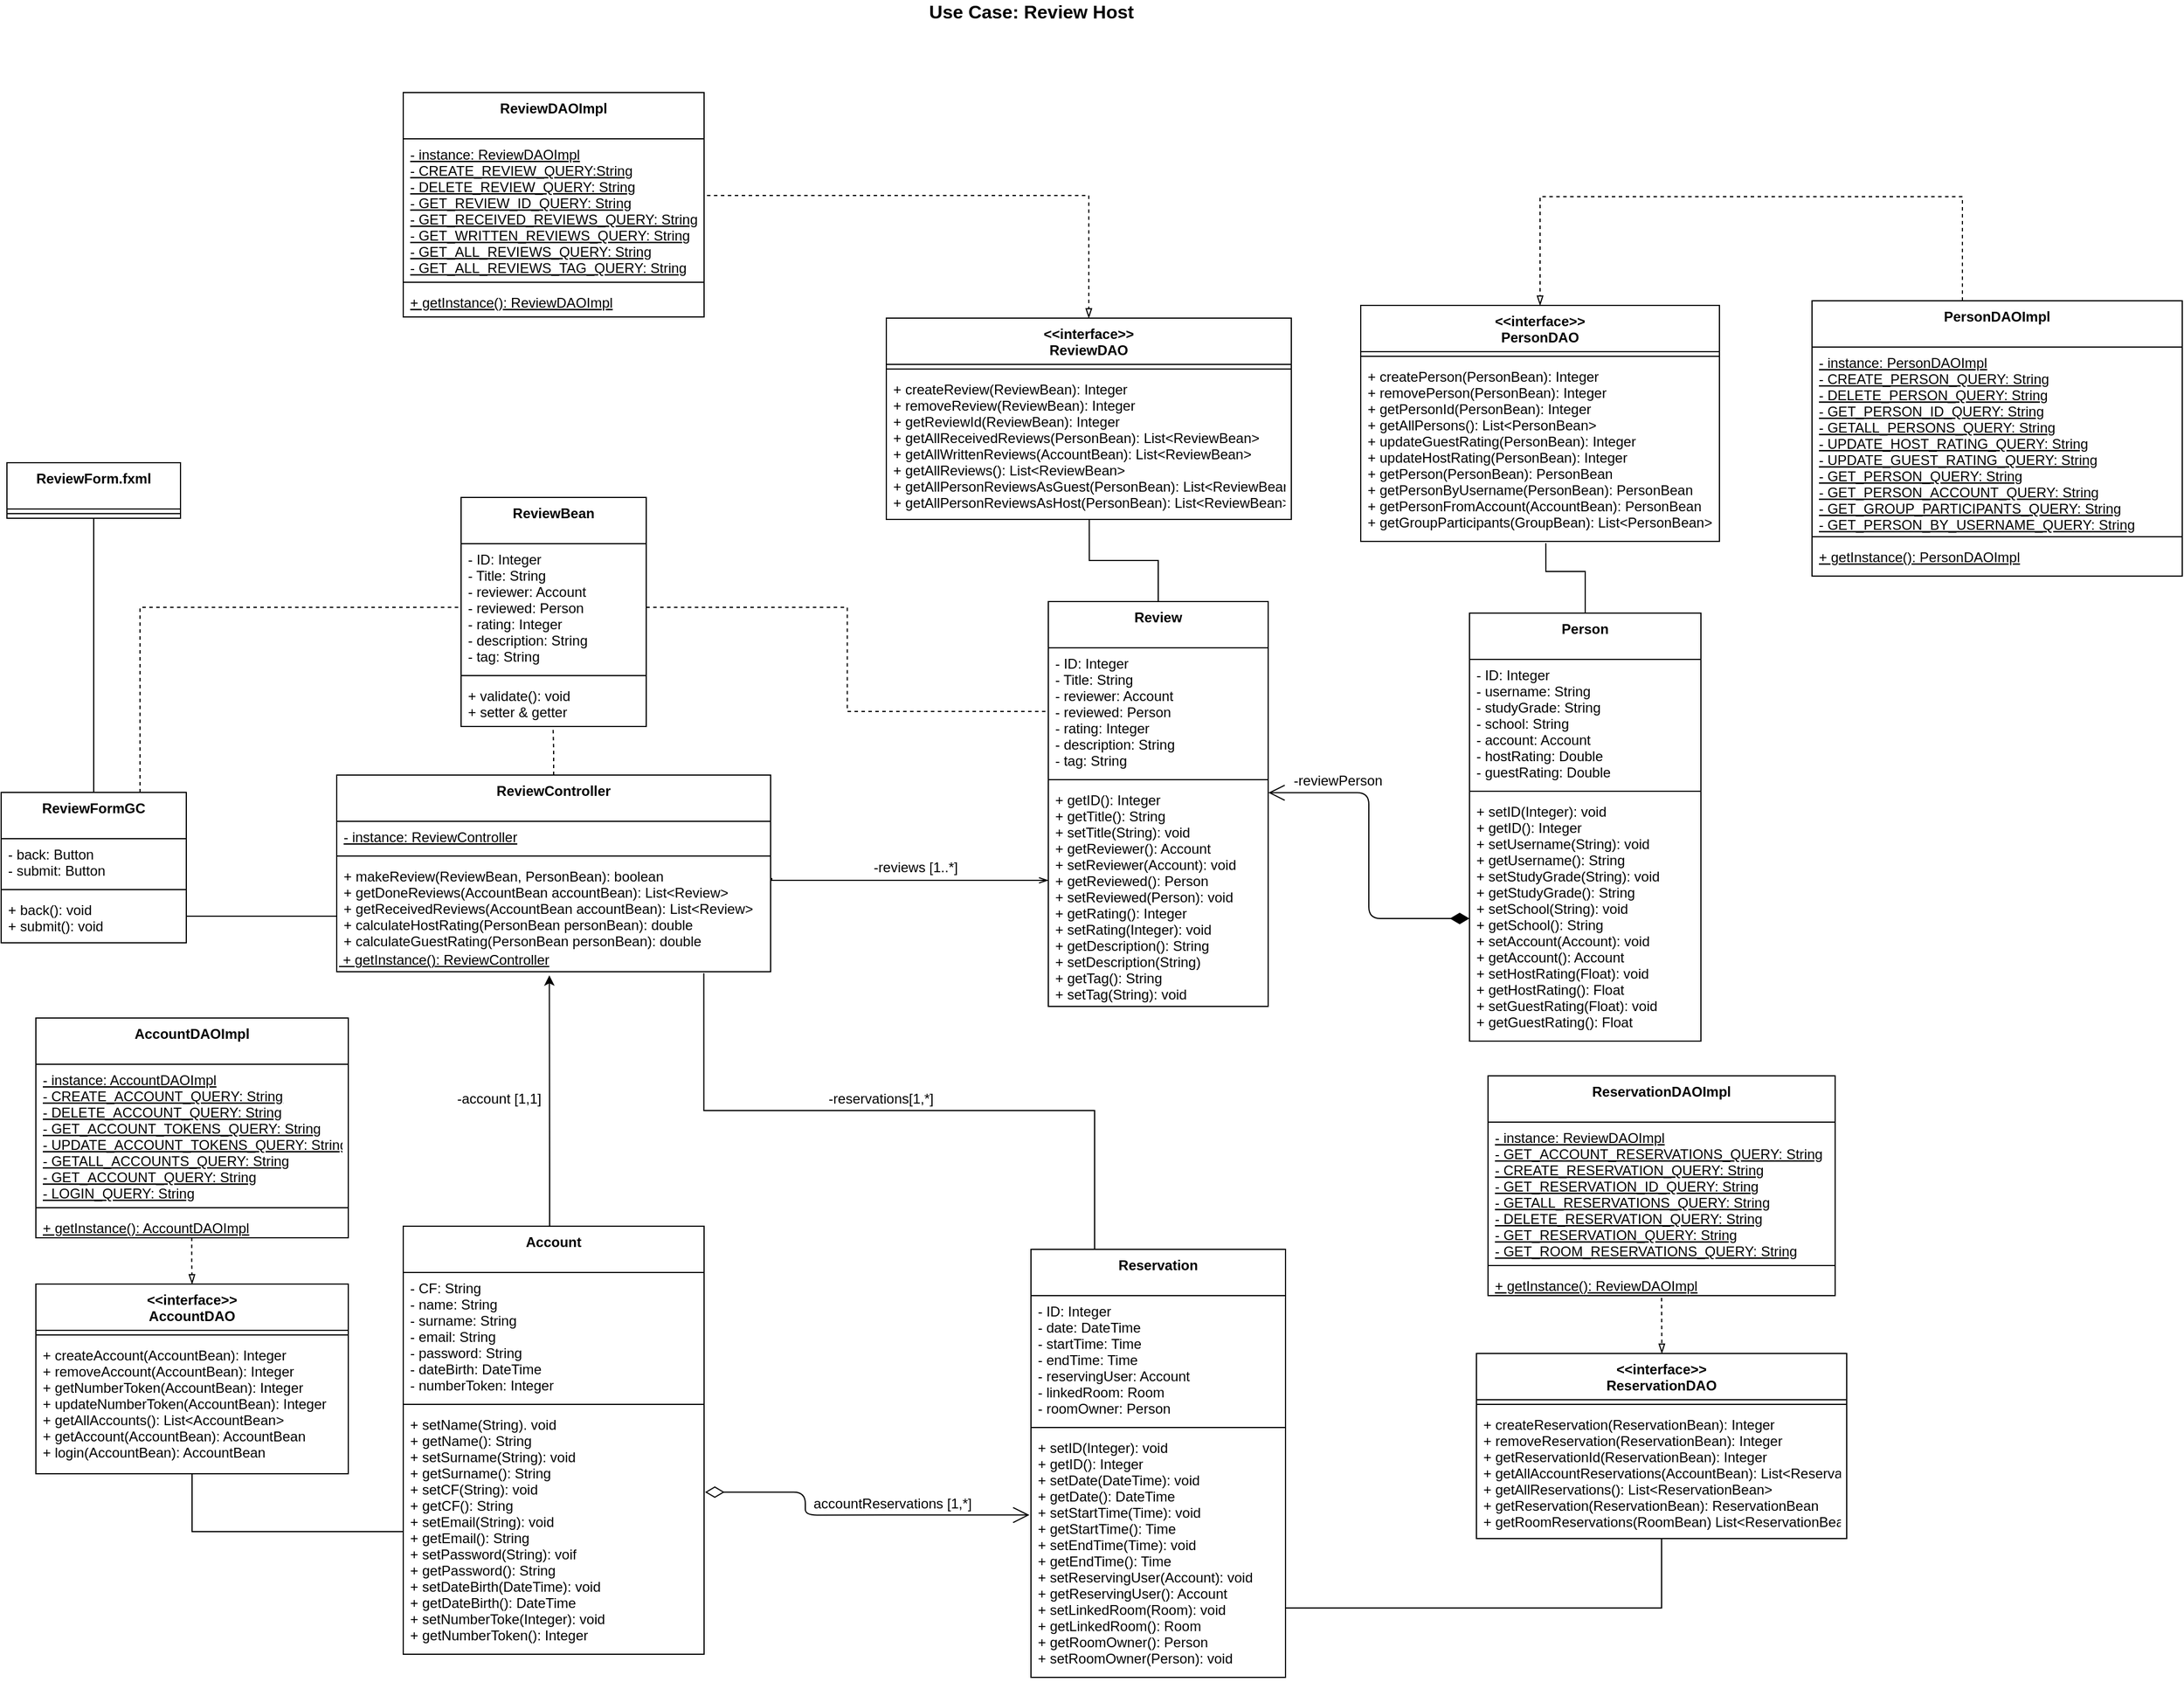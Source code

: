 <mxfile version="14.3.1" type="github">
  <diagram id="w0jWqpOduRP_DTYvotxJ" name="Page-1">
    <mxGraphModel dx="3454" dy="2467" grid="1" gridSize="10" guides="1" tooltips="1" connect="1" arrows="1" fold="1" page="1" pageScale="1" pageWidth="1169" pageHeight="827" math="0" shadow="0">
      <root>
        <mxCell id="0" />
        <mxCell id="1" parent="0" />
        <mxCell id="_ANVthijb6fyCb5TBOQM-40" style="edgeStyle=orthogonalEdgeStyle;rounded=0;orthogonalLoop=1;jettySize=auto;html=1;endArrow=openThin;endFill=0;" parent="1" edge="1">
          <mxGeometry relative="1" as="geometry">
            <mxPoint x="951" y="-21" as="sourcePoint" />
            <mxPoint x="1190" y="-19" as="targetPoint" />
            <Array as="points">
              <mxPoint x="951" y="-19" />
            </Array>
          </mxGeometry>
        </mxCell>
        <mxCell id="dxEzHhdWZuz_zoX4kHLf-12" style="edgeStyle=orthogonalEdgeStyle;rounded=0;orthogonalLoop=1;jettySize=auto;html=1;entryX=0.497;entryY=1.024;entryDx=0;entryDy=0;entryPerimeter=0;dashed=1;endArrow=none;endFill=0;" parent="1" source="_ANVthijb6fyCb5TBOQM-1" target="dxEzHhdWZuz_zoX4kHLf-11" edge="1">
          <mxGeometry relative="1" as="geometry" />
        </mxCell>
        <mxCell id="_ANVthijb6fyCb5TBOQM-1" value="ReviewController" style="swimlane;fontStyle=1;align=center;verticalAlign=top;childLayout=stackLayout;horizontal=1;startSize=40;horizontalStack=0;resizeParent=1;resizeParentMax=0;resizeLast=0;collapsible=1;marginBottom=0;" parent="1" vertex="1">
          <mxGeometry x="575" y="-110" width="375" height="170" as="geometry">
            <mxRectangle x="490" y="250" width="160" height="40" as="alternateBounds" />
          </mxGeometry>
        </mxCell>
        <mxCell id="_ANVthijb6fyCb5TBOQM-2" value="- instance: ReviewController" style="text;strokeColor=none;fillColor=none;align=left;verticalAlign=top;spacingLeft=4;spacingRight=4;overflow=hidden;rotatable=0;points=[[0,0.5],[1,0.5]];portConstraint=eastwest;fontStyle=4" parent="_ANVthijb6fyCb5TBOQM-1" vertex="1">
          <mxGeometry y="40" width="375" height="26" as="geometry" />
        </mxCell>
        <mxCell id="_ANVthijb6fyCb5TBOQM-3" value="" style="line;strokeWidth=1;fillColor=none;align=left;verticalAlign=middle;spacingTop=-1;spacingLeft=3;spacingRight=3;rotatable=0;labelPosition=right;points=[];portConstraint=eastwest;" parent="_ANVthijb6fyCb5TBOQM-1" vertex="1">
          <mxGeometry y="66" width="375" height="8" as="geometry" />
        </mxCell>
        <mxCell id="_ANVthijb6fyCb5TBOQM-4" value="+ makeReview(ReviewBean, PersonBean): boolean&#xa;+ getDoneReviews(AccountBean accountBean): List&lt;Review&gt;&#xa;+ getReceivedReviews(AccountBean accountBean): List&lt;Review&gt;&#xa;+ calculateHostRating(PersonBean personBean): double&#xa;+ calculateGuestRating(PersonBean personBean): double" style="text;strokeColor=none;fillColor=none;align=left;verticalAlign=top;spacingLeft=4;spacingRight=4;overflow=hidden;rotatable=0;points=[[0,0.5],[1,0.5]];portConstraint=eastwest;" parent="_ANVthijb6fyCb5TBOQM-1" vertex="1">
          <mxGeometry y="74" width="375" height="76" as="geometry" />
        </mxCell>
        <mxCell id="IiJ8VIiwuCerBX01FRI8-1" value="&lt;span&gt;&lt;u&gt;&amp;nbsp;+ getInstance(): ReviewController&lt;/u&gt;&lt;/span&gt;" style="text;html=1;align=left;verticalAlign=middle;resizable=0;points=[];autosize=1;" parent="_ANVthijb6fyCb5TBOQM-1" vertex="1">
          <mxGeometry y="150" width="375" height="20" as="geometry" />
        </mxCell>
        <mxCell id="DedbrwgwWlvZ-MwKUDXY-1" style="edgeStyle=orthogonalEdgeStyle;rounded=0;orthogonalLoop=1;jettySize=auto;html=1;entryX=0.49;entryY=1.154;entryDx=0;entryDy=0;entryPerimeter=0;" parent="1" source="_ANVthijb6fyCb5TBOQM-13" target="IiJ8VIiwuCerBX01FRI8-1" edge="1">
          <mxGeometry relative="1" as="geometry">
            <mxPoint x="760" y="100" as="targetPoint" />
            <Array as="points">
              <mxPoint x="759" y="230" />
              <mxPoint x="759" y="230" />
            </Array>
          </mxGeometry>
        </mxCell>
        <mxCell id="_ANVthijb6fyCb5TBOQM-13" value="Account" style="swimlane;fontStyle=1;align=center;verticalAlign=top;childLayout=stackLayout;horizontal=1;startSize=40;horizontalStack=0;resizeParent=1;resizeParentMax=0;resizeLast=0;collapsible=1;marginBottom=0;" parent="1" vertex="1">
          <mxGeometry x="632.5" y="280" width="260" height="370" as="geometry" />
        </mxCell>
        <mxCell id="_ANVthijb6fyCb5TBOQM-14" value="- CF: String&#xa;- name: String&#xa;- surname: String&#xa;- email: String&#xa;- password: String&#xa;- dateBirth: DateTime&#xa;- numberToken: Integer&#xa;" style="text;strokeColor=none;fillColor=none;align=left;verticalAlign=top;spacingLeft=4;spacingRight=4;overflow=hidden;rotatable=0;points=[[0,0.5],[1,0.5]];portConstraint=eastwest;" parent="_ANVthijb6fyCb5TBOQM-13" vertex="1">
          <mxGeometry y="40" width="260" height="110" as="geometry" />
        </mxCell>
        <mxCell id="_ANVthijb6fyCb5TBOQM-15" value="" style="line;strokeWidth=1;fillColor=none;align=left;verticalAlign=middle;spacingTop=-1;spacingLeft=3;spacingRight=3;rotatable=0;labelPosition=right;points=[];portConstraint=eastwest;" parent="_ANVthijb6fyCb5TBOQM-13" vertex="1">
          <mxGeometry y="150" width="260" height="8" as="geometry" />
        </mxCell>
        <mxCell id="_ANVthijb6fyCb5TBOQM-16" value="+ setName(String). void&#xa;+ getName(): String&#xa;+ setSurname(String): void&#xa;+ getSurname(): String&#xa;+ setCF(String): void&#xa;+ getCF(): String&#xa;+ setEmail(String): void&#xa;+ getEmail(): String&#xa;+ setPassword(String): voif&#xa;+ getPassword(): String&#xa;+ setDateBirth(DateTime): void&#xa;+ getDateBirth(): DateTime&#xa;+ setNumberToke(Integer): void&#xa;+ getNumberToken(): Integer" style="text;strokeColor=none;fillColor=none;align=left;verticalAlign=top;spacingLeft=4;spacingRight=4;overflow=hidden;rotatable=0;points=[[0,0.5],[1,0.5]];portConstraint=eastwest;" parent="_ANVthijb6fyCb5TBOQM-13" vertex="1">
          <mxGeometry y="158" width="260" height="212" as="geometry" />
        </mxCell>
        <mxCell id="_ANVthijb6fyCb5TBOQM-36" style="edgeStyle=orthogonalEdgeStyle;rounded=0;orthogonalLoop=1;jettySize=auto;html=1;entryX=0.501;entryY=1;entryDx=0;entryDy=0;entryPerimeter=0;endArrow=none;endFill=0;exitX=0.5;exitY=0;exitDx=0;exitDy=0;" parent="1" source="_ANVthijb6fyCb5TBOQM-17" target="_ANVthijb6fyCb5TBOQM-31" edge="1">
          <mxGeometry relative="1" as="geometry" />
        </mxCell>
        <mxCell id="_ANVthijb6fyCb5TBOQM-17" value="Review" style="swimlane;fontStyle=1;align=center;verticalAlign=top;childLayout=stackLayout;horizontal=1;startSize=40;horizontalStack=0;resizeParent=1;resizeParentMax=0;resizeLast=0;collapsible=1;marginBottom=0;" parent="1" vertex="1">
          <mxGeometry x="1190" y="-260" width="190" height="350" as="geometry" />
        </mxCell>
        <mxCell id="_ANVthijb6fyCb5TBOQM-18" value="- ID: Integer&#xa;- Title: String&#xa;- reviewer: Account&#xa;- reviewed: Person&#xa;- rating: Integer&#xa;- description: String&#xa;- tag: String" style="text;strokeColor=none;fillColor=none;align=left;verticalAlign=top;spacingLeft=4;spacingRight=4;overflow=hidden;rotatable=0;points=[[0,0.5],[1,0.5]];portConstraint=eastwest;" parent="_ANVthijb6fyCb5TBOQM-17" vertex="1">
          <mxGeometry y="40" width="190" height="110" as="geometry" />
        </mxCell>
        <mxCell id="_ANVthijb6fyCb5TBOQM-19" value="" style="line;strokeWidth=1;fillColor=none;align=left;verticalAlign=middle;spacingTop=-1;spacingLeft=3;spacingRight=3;rotatable=0;labelPosition=right;points=[];portConstraint=eastwest;" parent="_ANVthijb6fyCb5TBOQM-17" vertex="1">
          <mxGeometry y="150" width="190" height="8" as="geometry" />
        </mxCell>
        <mxCell id="_ANVthijb6fyCb5TBOQM-20" value="+ getID(): Integer&#xa;+ getTitle(): String&#xa;+ setTitle(String): void&#xa;+ getReviewer(): Account&#xa;+ setReviewer(Account): void&#xa;+ getReviewed(): Person&#xa;+ setReviewed(Person): void&#xa;+ getRating(): Integer&#xa;+ setRating(Integer): void&#xa;+ getDescription(): String&#xa;+ setDescription(String)&#xa;+ getTag(): String&#xa;+ setTag(String): void" style="text;strokeColor=none;fillColor=none;align=left;verticalAlign=top;spacingLeft=4;spacingRight=4;overflow=hidden;rotatable=0;points=[[0,0.5],[1,0.5]];portConstraint=eastwest;" parent="_ANVthijb6fyCb5TBOQM-17" vertex="1">
          <mxGeometry y="158" width="190" height="192" as="geometry" />
        </mxCell>
        <mxCell id="_ANVthijb6fyCb5TBOQM-28" value="&lt;&lt;interface&gt;&gt;&#xa;ReviewDAO" style="swimlane;fontStyle=1;align=center;verticalAlign=top;childLayout=stackLayout;horizontal=1;startSize=40;horizontalStack=0;resizeParent=1;resizeParentMax=0;resizeLast=0;collapsible=1;marginBottom=0;" parent="1" vertex="1">
          <mxGeometry x="1050" y="-505" width="350" height="174" as="geometry">
            <mxRectangle x="490" y="250" width="160" height="40" as="alternateBounds" />
          </mxGeometry>
        </mxCell>
        <mxCell id="_ANVthijb6fyCb5TBOQM-30" value="" style="line;strokeWidth=1;fillColor=none;align=left;verticalAlign=middle;spacingTop=-1;spacingLeft=3;spacingRight=3;rotatable=0;labelPosition=right;points=[];portConstraint=eastwest;" parent="_ANVthijb6fyCb5TBOQM-28" vertex="1">
          <mxGeometry y="40" width="350" height="8" as="geometry" />
        </mxCell>
        <mxCell id="_ANVthijb6fyCb5TBOQM-31" value="+ createReview(ReviewBean): Integer&#xa;+ removeReview(ReviewBean): Integer&#xa;+ getReviewId(ReviewBean): Integer &#xa;+ getAllReceivedReviews(PersonBean): List&lt;ReviewBean&gt;&#xa;+ getAllWrittenReviews(AccountBean): List&lt;ReviewBean&gt;&#xa;+ getAllReviews(): List&lt;ReviewBean&gt;&#xa;+ getAllPersonReviewsAsGuest(PersonBean): List&lt;ReviewBean&gt;&#xa;+ getAllPersonReviewsAsHost(PersonBean): List&lt;ReviewBean&gt;" style="text;strokeColor=none;fillColor=none;align=left;verticalAlign=top;spacingLeft=4;spacingRight=4;overflow=hidden;rotatable=0;points=[[0,0.5],[1,0.5]];portConstraint=eastwest;" parent="_ANVthijb6fyCb5TBOQM-28" vertex="1">
          <mxGeometry y="48" width="350" height="126" as="geometry" />
        </mxCell>
        <mxCell id="_ANVthijb6fyCb5TBOQM-41" value="-reviews [1..*]" style="text;html=1;align=center;verticalAlign=middle;resizable=0;points=[];autosize=1;" parent="1" vertex="1">
          <mxGeometry x="1030" y="-40" width="90" height="20" as="geometry" />
        </mxCell>
        <mxCell id="_ANVthijb6fyCb5TBOQM-46" style="edgeStyle=orthogonalEdgeStyle;rounded=0;orthogonalLoop=1;jettySize=auto;html=1;entryX=0;entryY=0.5;entryDx=0;entryDy=0;endArrow=none;endFill=0;exitX=1;exitY=0.5;exitDx=0;exitDy=0;" parent="1" source="dxEzHhdWZuz_zoX4kHLf-5" target="_ANVthijb6fyCb5TBOQM-4" edge="1">
          <mxGeometry relative="1" as="geometry">
            <mxPoint x="452" y="-57" as="sourcePoint" />
            <Array as="points">
              <mxPoint x="445" y="12" />
            </Array>
          </mxGeometry>
        </mxCell>
        <mxCell id="IiJ8VIiwuCerBX01FRI8-6" style="edgeStyle=orthogonalEdgeStyle;rounded=0;orthogonalLoop=1;jettySize=auto;html=1;entryX=0.516;entryY=1.01;entryDx=0;entryDy=0;entryPerimeter=0;endArrow=none;endFill=0;exitX=0.5;exitY=0;exitDx=0;exitDy=0;" parent="1" source="_ANVthijb6fyCb5TBOQM-47" target="_ANVthijb6fyCb5TBOQM-55" edge="1">
          <mxGeometry relative="1" as="geometry">
            <Array as="points">
              <mxPoint x="1654" y="-286" />
              <mxPoint x="1620" y="-286" />
            </Array>
          </mxGeometry>
        </mxCell>
        <mxCell id="_ANVthijb6fyCb5TBOQM-47" value="Person" style="swimlane;fontStyle=1;align=center;verticalAlign=top;childLayout=stackLayout;horizontal=1;startSize=40;horizontalStack=0;resizeParent=1;resizeParentMax=0;resizeLast=0;collapsible=1;marginBottom=0;" parent="1" vertex="1">
          <mxGeometry x="1554" y="-250" width="200" height="370" as="geometry" />
        </mxCell>
        <mxCell id="_ANVthijb6fyCb5TBOQM-48" value="- ID: Integer&#xa;- username: String&#xa;- studyGrade: String&#xa;- school: String&#xa;- account: Account&#xa;- hostRating: Double&#xa;- guestRating: Double" style="text;strokeColor=none;fillColor=none;align=left;verticalAlign=top;spacingLeft=4;spacingRight=4;overflow=hidden;rotatable=0;points=[[0,0.5],[1,0.5]];portConstraint=eastwest;" parent="_ANVthijb6fyCb5TBOQM-47" vertex="1">
          <mxGeometry y="40" width="200" height="110" as="geometry" />
        </mxCell>
        <mxCell id="_ANVthijb6fyCb5TBOQM-49" value="" style="line;strokeWidth=1;fillColor=none;align=left;verticalAlign=middle;spacingTop=-1;spacingLeft=3;spacingRight=3;rotatable=0;labelPosition=right;points=[];portConstraint=eastwest;" parent="_ANVthijb6fyCb5TBOQM-47" vertex="1">
          <mxGeometry y="150" width="200" height="8" as="geometry" />
        </mxCell>
        <mxCell id="_ANVthijb6fyCb5TBOQM-50" value="+ setID(Integer): void&#xa;+ getID(): Integer&#xa;+ setUsername(String): void&#xa;+ getUsername(): String&#xa;+ setStudyGrade(String): void&#xa;+ getStudyGrade(): String&#xa;+ setSchool(String): void&#xa;+ getSchool(): String&#xa;+ setAccount(Account): void&#xa;+ getAccount(): Account&#xa;+ setHostRating(Float): void&#xa;+ getHostRating(): Float&#xa;+ setGuestRating(Float): void&#xa;+ getGuestRating(): Float" style="text;strokeColor=none;fillColor=none;align=left;verticalAlign=top;spacingLeft=4;spacingRight=4;overflow=hidden;rotatable=0;points=[[0,0.5],[1,0.5]];portConstraint=eastwest;" parent="_ANVthijb6fyCb5TBOQM-47" vertex="1">
          <mxGeometry y="158" width="200" height="212" as="geometry" />
        </mxCell>
        <mxCell id="_ANVthijb6fyCb5TBOQM-52" value="&lt;&lt;interface&gt;&gt;&#xa;PersonDAO" style="swimlane;fontStyle=1;align=center;verticalAlign=top;childLayout=stackLayout;horizontal=1;startSize=40;horizontalStack=0;resizeParent=1;resizeParentMax=0;resizeLast=0;collapsible=1;marginBottom=0;" parent="1" vertex="1">
          <mxGeometry x="1460" y="-516" width="310" height="204" as="geometry">
            <mxRectangle x="490" y="250" width="160" height="40" as="alternateBounds" />
          </mxGeometry>
        </mxCell>
        <mxCell id="_ANVthijb6fyCb5TBOQM-54" value="" style="line;strokeWidth=1;fillColor=none;align=left;verticalAlign=middle;spacingTop=-1;spacingLeft=3;spacingRight=3;rotatable=0;labelPosition=right;points=[];portConstraint=eastwest;" parent="_ANVthijb6fyCb5TBOQM-52" vertex="1">
          <mxGeometry y="40" width="310" height="8" as="geometry" />
        </mxCell>
        <mxCell id="_ANVthijb6fyCb5TBOQM-55" value="+ createPerson(PersonBean): Integer&#xa;+ removePerson(PersonBean): Integer&#xa;+ getPersonId(PersonBean): Integer&#xa;+ getAllPersons(): List&lt;PersonBean&gt;&#xa;+ updateGuestRating(PersonBean): Integer&#xa;+ updateHostRating(PersonBean): Integer&#xa;+ getPerson(PersonBean): PersonBean&#xa;+ getPersonByUsername(PersonBean): PersonBean&#xa;+ getPersonFromAccount(AccountBean): PersonBean&#xa;+ getGroupParticipants(GroupBean): List&lt;PersonBean&gt;" style="text;strokeColor=none;fillColor=none;align=left;verticalAlign=top;spacingLeft=4;spacingRight=4;overflow=hidden;rotatable=0;points=[[0,0.5],[1,0.5]];portConstraint=eastwest;" parent="_ANVthijb6fyCb5TBOQM-52" vertex="1">
          <mxGeometry y="48" width="310" height="156" as="geometry" />
        </mxCell>
        <mxCell id="_ANVthijb6fyCb5TBOQM-64" value="-reviewPerson" style="text;html=1;align=center;verticalAlign=middle;resizable=0;points=[];autosize=1;" parent="1" vertex="1">
          <mxGeometry x="1395" y="-115" width="90" height="20" as="geometry" />
        </mxCell>
        <mxCell id="s_rBKiH7ntkBGgYZegSy-1" value="&lt;&lt;interface&gt;&gt;&#xa;AccountDAO" style="swimlane;fontStyle=1;align=center;verticalAlign=top;childLayout=stackLayout;horizontal=1;startSize=40;horizontalStack=0;resizeParent=1;resizeParentMax=0;resizeLast=0;collapsible=1;marginBottom=0;" parent="1" vertex="1">
          <mxGeometry x="315" y="330" width="270" height="164" as="geometry">
            <mxRectangle x="490" y="250" width="160" height="40" as="alternateBounds" />
          </mxGeometry>
        </mxCell>
        <mxCell id="s_rBKiH7ntkBGgYZegSy-3" value="" style="line;strokeWidth=1;fillColor=none;align=left;verticalAlign=middle;spacingTop=-1;spacingLeft=3;spacingRight=3;rotatable=0;labelPosition=right;points=[];portConstraint=eastwest;" parent="s_rBKiH7ntkBGgYZegSy-1" vertex="1">
          <mxGeometry y="40" width="270" height="8" as="geometry" />
        </mxCell>
        <mxCell id="s_rBKiH7ntkBGgYZegSy-4" value="+ createAccount(AccountBean): Integer&#xa;+ removeAccount(AccountBean): Integer&#xa;+ getNumberToken(AccountBean): Integer&#xa;+ updateNumberToken(AccountBean): Integer&#xa;+ getAllAccounts(): List&lt;AccountBean&gt;&#xa;+ getAccount(AccountBean): AccountBean&#xa;+ login(AccountBean): AccountBean" style="text;strokeColor=none;fillColor=none;align=left;verticalAlign=top;spacingLeft=4;spacingRight=4;overflow=hidden;rotatable=0;points=[[0,0.5],[1,0.5]];portConstraint=eastwest;" parent="s_rBKiH7ntkBGgYZegSy-1" vertex="1">
          <mxGeometry y="48" width="270" height="116" as="geometry" />
        </mxCell>
        <mxCell id="s_rBKiH7ntkBGgYZegSy-10" style="edgeStyle=orthogonalEdgeStyle;rounded=0;orthogonalLoop=1;jettySize=auto;html=1;entryX=0.5;entryY=1;entryDx=0;entryDy=0;entryPerimeter=0;endArrow=none;endFill=0;" parent="1" source="_ANVthijb6fyCb5TBOQM-16" target="s_rBKiH7ntkBGgYZegSy-4" edge="1">
          <mxGeometry relative="1" as="geometry">
            <mxPoint x="990" y="666" as="targetPoint" />
          </mxGeometry>
        </mxCell>
        <mxCell id="s_rBKiH7ntkBGgYZegSy-13" value="-account [1,1]" style="text;html=1;align=center;verticalAlign=middle;resizable=0;points=[];autosize=1;" parent="1" vertex="1">
          <mxGeometry x="670" y="160" width="90" height="20" as="geometry" />
        </mxCell>
        <mxCell id="s_rBKiH7ntkBGgYZegSy-14" value="" style="endArrow=open;html=1;endSize=12;startArrow=diamondThin;startSize=14;startFill=1;edgeStyle=orthogonalEdgeStyle;align=left;verticalAlign=bottom;entryX=1.001;entryY=0.038;entryDx=0;entryDy=0;entryPerimeter=0;exitX=0;exitY=0.5;exitDx=0;exitDy=0;" parent="1" source="_ANVthijb6fyCb5TBOQM-50" target="_ANVthijb6fyCb5TBOQM-20" edge="1">
          <mxGeometry x="-1" y="3" relative="1" as="geometry">
            <mxPoint x="1500" y="-64" as="sourcePoint" />
            <mxPoint x="900" y="-280" as="targetPoint" />
            <Array as="points" />
          </mxGeometry>
        </mxCell>
        <mxCell id="s_rBKiH7ntkBGgYZegSy-15" value="Reservation" style="swimlane;fontStyle=1;align=center;verticalAlign=top;childLayout=stackLayout;horizontal=1;startSize=40;horizontalStack=0;resizeParent=1;resizeParentMax=0;resizeLast=0;collapsible=1;marginBottom=0;" parent="1" vertex="1">
          <mxGeometry x="1175" y="300" width="220" height="370" as="geometry" />
        </mxCell>
        <mxCell id="s_rBKiH7ntkBGgYZegSy-16" value="- ID: Integer&#xa;- date: DateTime&#xa;- startTime: Time&#xa;- endTime: Time&#xa;- reservingUser: Account&#xa;- linkedRoom: Room&#xa;- roomOwner: Person" style="text;strokeColor=none;fillColor=none;align=left;verticalAlign=top;spacingLeft=4;spacingRight=4;overflow=hidden;rotatable=0;points=[[0,0.5],[1,0.5]];portConstraint=eastwest;" parent="s_rBKiH7ntkBGgYZegSy-15" vertex="1">
          <mxGeometry y="40" width="220" height="110" as="geometry" />
        </mxCell>
        <mxCell id="s_rBKiH7ntkBGgYZegSy-17" value="" style="line;strokeWidth=1;fillColor=none;align=left;verticalAlign=middle;spacingTop=-1;spacingLeft=3;spacingRight=3;rotatable=0;labelPosition=right;points=[];portConstraint=eastwest;" parent="s_rBKiH7ntkBGgYZegSy-15" vertex="1">
          <mxGeometry y="150" width="220" height="8" as="geometry" />
        </mxCell>
        <mxCell id="s_rBKiH7ntkBGgYZegSy-18" value="+ setID(Integer): void &#xa;+ getID(): Integer&#xa;+ setDate(DateTime): void&#xa;+ getDate(): DateTime&#xa;+ setStartTime(Time): void&#xa;+ getStartTime(): Time&#xa;+ setEndTime(Time): void&#xa;+ getEndTime(): Time&#xa;+ setReservingUser(Account): void&#xa;+ getReservingUser(): Account&#xa;+ setLinkedRoom(Room): void&#xa;+ getLinkedRoom(): Room&#xa;+ getRoomOwner(): Person&#xa;+ setRoomOwner(Person): void&#xa;" style="text;strokeColor=none;fillColor=none;align=left;verticalAlign=top;spacingLeft=4;spacingRight=4;overflow=hidden;rotatable=0;points=[[0,0.5],[1,0.5]];portConstraint=eastwest;" parent="s_rBKiH7ntkBGgYZegSy-15" vertex="1">
          <mxGeometry y="158" width="220" height="212" as="geometry" />
        </mxCell>
        <mxCell id="s_rBKiH7ntkBGgYZegSy-20" style="edgeStyle=orthogonalEdgeStyle;rounded=0;orthogonalLoop=1;jettySize=auto;html=1;entryX=0.25;entryY=0;entryDx=0;entryDy=0;endArrow=none;endFill=0;exitX=0.846;exitY=1.063;exitDx=0;exitDy=0;exitPerimeter=0;" parent="1" source="IiJ8VIiwuCerBX01FRI8-1" target="s_rBKiH7ntkBGgYZegSy-15" edge="1">
          <mxGeometry relative="1" as="geometry">
            <mxPoint x="894" y="80" as="sourcePoint" />
            <mxPoint x="560" y="195.09" as="targetPoint" />
            <Array as="points">
              <mxPoint x="892" y="180" />
              <mxPoint x="1230" y="180" />
            </Array>
          </mxGeometry>
        </mxCell>
        <mxCell id="s_rBKiH7ntkBGgYZegSy-21" value="-reservations[1,*]" style="text;html=1;align=center;verticalAlign=middle;resizable=0;points=[];autosize=1;" parent="1" vertex="1">
          <mxGeometry x="990" y="160" width="110" height="20" as="geometry" />
        </mxCell>
        <mxCell id="s_rBKiH7ntkBGgYZegSy-34" value="" style="endArrow=open;html=1;endSize=12;startArrow=diamondThin;startSize=14;startFill=0;edgeStyle=orthogonalEdgeStyle;align=left;verticalAlign=bottom;entryX=-0.006;entryY=0.338;entryDx=0;entryDy=0;entryPerimeter=0;exitX=1.003;exitY=0.339;exitDx=0;exitDy=0;exitPerimeter=0;" parent="1" source="_ANVthijb6fyCb5TBOQM-16" target="s_rBKiH7ntkBGgYZegSy-18" edge="1">
          <mxGeometry x="-1" y="3" relative="1" as="geometry">
            <mxPoint x="926" y="530" as="sourcePoint" />
            <mxPoint x="1110" y="570" as="targetPoint" />
            <Array as="points">
              <mxPoint x="980" y="530" />
            </Array>
          </mxGeometry>
        </mxCell>
        <mxCell id="s_rBKiH7ntkBGgYZegSy-35" value="accountReservations [1,*]" style="text;html=1;align=center;verticalAlign=middle;resizable=0;points=[];autosize=1;" parent="1" vertex="1">
          <mxGeometry x="980" y="510" width="150" height="20" as="geometry" />
        </mxCell>
        <mxCell id="s_rBKiH7ntkBGgYZegSy-36" value="&lt;&lt;interface&gt;&gt;&#xa;ReservationDAO" style="swimlane;fontStyle=1;align=center;verticalAlign=top;childLayout=stackLayout;horizontal=1;startSize=40;horizontalStack=0;resizeParent=1;resizeParentMax=0;resizeLast=0;collapsible=1;marginBottom=0;" parent="1" vertex="1">
          <mxGeometry x="1560" y="390" width="320" height="160" as="geometry">
            <mxRectangle x="490" y="250" width="160" height="40" as="alternateBounds" />
          </mxGeometry>
        </mxCell>
        <mxCell id="s_rBKiH7ntkBGgYZegSy-38" value="" style="line;strokeWidth=1;fillColor=none;align=left;verticalAlign=middle;spacingTop=-1;spacingLeft=3;spacingRight=3;rotatable=0;labelPosition=right;points=[];portConstraint=eastwest;" parent="s_rBKiH7ntkBGgYZegSy-36" vertex="1">
          <mxGeometry y="40" width="320" height="8" as="geometry" />
        </mxCell>
        <mxCell id="s_rBKiH7ntkBGgYZegSy-39" value="+ createReservation(ReservationBean): Integer&#xa;+ removeReservation(ReservationBean): Integer&#xa;+ getReservationId(ReservationBean): Integer&#xa;+ getAllAccountReservations(AccountBean): List&lt;ReservationBean&gt;&#xa;+ getAllReservations(): List&lt;ReservationBean&gt;&#xa;+ getReservation(ReservationBean): ReservationBean&#xa;+ getRoomReservations(RoomBean) List&lt;ReservationBean&gt;" style="text;strokeColor=none;fillColor=none;align=left;verticalAlign=top;spacingLeft=4;spacingRight=4;overflow=hidden;rotatable=0;points=[[0,0.5],[1,0.5]];portConstraint=eastwest;" parent="s_rBKiH7ntkBGgYZegSy-36" vertex="1">
          <mxGeometry y="48" width="320" height="112" as="geometry" />
        </mxCell>
        <mxCell id="s_rBKiH7ntkBGgYZegSy-44" style="edgeStyle=orthogonalEdgeStyle;rounded=0;orthogonalLoop=1;jettySize=auto;html=1;entryX=0.5;entryY=1;entryDx=0;entryDy=0;entryPerimeter=0;endArrow=none;endFill=0;exitX=1;exitY=0.5;exitDx=0;exitDy=0;" parent="1" source="s_rBKiH7ntkBGgYZegSy-18" target="s_rBKiH7ntkBGgYZegSy-39" edge="1">
          <mxGeometry relative="1" as="geometry">
            <mxPoint x="1400" y="610" as="sourcePoint" />
            <Array as="points">
              <mxPoint x="1395" y="610" />
              <mxPoint x="1720" y="610" />
            </Array>
          </mxGeometry>
        </mxCell>
        <mxCell id="DqvqKiWTQ68WOR9qXDBT-8" style="edgeStyle=orthogonalEdgeStyle;rounded=0;orthogonalLoop=1;jettySize=auto;html=1;endArrow=none;endFill=0;entryX=0.5;entryY=0;entryDx=0;entryDy=0;" parent="1" source="DqvqKiWTQ68WOR9qXDBT-5" target="dxEzHhdWZuz_zoX4kHLf-2" edge="1">
          <mxGeometry relative="1" as="geometry">
            <mxPoint x="365" y="-190" as="targetPoint" />
          </mxGeometry>
        </mxCell>
        <mxCell id="DqvqKiWTQ68WOR9qXDBT-5" value="ReviewForm.fxml" style="swimlane;fontStyle=1;align=center;verticalAlign=top;childLayout=stackLayout;horizontal=1;startSize=40;horizontalStack=0;resizeParent=1;resizeParentMax=0;resizeLast=0;collapsible=1;marginBottom=0;" parent="1" vertex="1">
          <mxGeometry x="290" y="-380" width="150" height="48" as="geometry">
            <mxRectangle x="490" y="250" width="160" height="40" as="alternateBounds" />
          </mxGeometry>
        </mxCell>
        <mxCell id="DqvqKiWTQ68WOR9qXDBT-6" value="" style="line;strokeWidth=1;fillColor=none;align=left;verticalAlign=middle;spacingTop=-1;spacingLeft=3;spacingRight=3;rotatable=0;labelPosition=right;points=[];portConstraint=eastwest;" parent="DqvqKiWTQ68WOR9qXDBT-5" vertex="1">
          <mxGeometry y="40" width="150" height="8" as="geometry" />
        </mxCell>
        <mxCell id="TIgxn3nU5eMq8Se7UkAX-10" value="ReviewDAOImpl" style="swimlane;fontStyle=1;align=center;verticalAlign=top;childLayout=stackLayout;horizontal=1;startSize=40;horizontalStack=0;resizeParent=1;resizeParentMax=0;resizeLast=0;collapsible=1;marginBottom=0;" parent="1" vertex="1">
          <mxGeometry x="632.5" y="-700" width="260" height="194" as="geometry">
            <mxRectangle x="490" y="250" width="160" height="40" as="alternateBounds" />
          </mxGeometry>
        </mxCell>
        <mxCell id="TIgxn3nU5eMq8Se7UkAX-11" value="- instance: ReviewDAOImpl&#xa;- CREATE_REVIEW_QUERY:String&#xa;- DELETE_REVIEW_QUERY: String&#xa;- GET_REVIEW_ID_QUERY: String&#xa;- GET_RECEIVED_REVIEWS_QUERY: String&#xa;- GET_WRITTEN_REVIEWS_QUERY: String&#xa;- GET_ALL_REVIEWS_QUERY: String&#xa;- GET_ALL_REVIEWS_TAG_QUERY: String" style="text;strokeColor=none;fillColor=none;align=left;verticalAlign=top;spacingLeft=4;spacingRight=4;overflow=hidden;rotatable=0;points=[[0,0.5],[1,0.5]];portConstraint=eastwest;fontStyle=4" parent="TIgxn3nU5eMq8Se7UkAX-10" vertex="1">
          <mxGeometry y="40" width="260" height="120" as="geometry" />
        </mxCell>
        <mxCell id="TIgxn3nU5eMq8Se7UkAX-12" value="" style="line;strokeWidth=1;fillColor=none;align=left;verticalAlign=middle;spacingTop=-1;spacingLeft=3;spacingRight=3;rotatable=0;labelPosition=right;points=[];portConstraint=eastwest;" parent="TIgxn3nU5eMq8Se7UkAX-10" vertex="1">
          <mxGeometry y="160" width="260" height="8" as="geometry" />
        </mxCell>
        <mxCell id="TIgxn3nU5eMq8Se7UkAX-13" value="+ getInstance(): ReviewDAOImpl&#xa;" style="text;strokeColor=none;fillColor=none;align=left;verticalAlign=top;spacingLeft=4;spacingRight=4;overflow=hidden;rotatable=0;points=[[0,0.5],[1,0.5]];portConstraint=eastwest;fontStyle=4" parent="TIgxn3nU5eMq8Se7UkAX-10" vertex="1">
          <mxGeometry y="168" width="260" height="26" as="geometry" />
        </mxCell>
        <mxCell id="TIgxn3nU5eMq8Se7UkAX-15" value="AccountDAOImpl" style="swimlane;fontStyle=1;align=center;verticalAlign=top;childLayout=stackLayout;horizontal=1;startSize=40;horizontalStack=0;resizeParent=1;resizeParentMax=0;resizeLast=0;collapsible=1;marginBottom=0;" parent="1" vertex="1">
          <mxGeometry x="315" y="100" width="270" height="190" as="geometry">
            <mxRectangle x="490" y="250" width="160" height="40" as="alternateBounds" />
          </mxGeometry>
        </mxCell>
        <mxCell id="TIgxn3nU5eMq8Se7UkAX-16" value="- instance: AccountDAOImpl&#xa;- CREATE_ACCOUNT_QUERY: String&#xa;- DELETE_ACCOUNT_QUERY: String&#xa;- GET_ACCOUNT_TOKENS_QUERY: String&#xa;- UPDATE_ACCOUNT_TOKENS_QUERY: String&#xa;- GETALL_ACCOUNTS_QUERY: String&#xa;- GET_ACCOUNT_QUERY: String&#xa;- LOGIN_QUERY: String" style="text;strokeColor=none;fillColor=none;align=left;verticalAlign=top;spacingLeft=4;spacingRight=4;overflow=hidden;rotatable=0;points=[[0,0.5],[1,0.5]];portConstraint=eastwest;fontStyle=4" parent="TIgxn3nU5eMq8Se7UkAX-15" vertex="1">
          <mxGeometry y="40" width="270" height="120" as="geometry" />
        </mxCell>
        <mxCell id="TIgxn3nU5eMq8Se7UkAX-17" value="" style="line;strokeWidth=1;fillColor=none;align=left;verticalAlign=middle;spacingTop=-1;spacingLeft=3;spacingRight=3;rotatable=0;labelPosition=right;points=[];portConstraint=eastwest;" parent="TIgxn3nU5eMq8Se7UkAX-15" vertex="1">
          <mxGeometry y="160" width="270" height="8" as="geometry" />
        </mxCell>
        <mxCell id="TIgxn3nU5eMq8Se7UkAX-18" value="+ getInstance(): AccountDAOImpl&#xa;" style="text;strokeColor=none;fillColor=none;align=left;verticalAlign=top;spacingLeft=4;spacingRight=4;overflow=hidden;rotatable=0;points=[[0,0.5],[1,0.5]];portConstraint=eastwest;fontStyle=4" parent="TIgxn3nU5eMq8Se7UkAX-15" vertex="1">
          <mxGeometry y="168" width="270" height="22" as="geometry" />
        </mxCell>
        <mxCell id="dxEzHhdWZuz_zoX4kHLf-6" style="edgeStyle=orthogonalEdgeStyle;rounded=0;orthogonalLoop=1;jettySize=auto;html=1;exitX=0.75;exitY=0;exitDx=0;exitDy=0;endArrow=none;endFill=0;dashed=1;entryX=0;entryY=0.5;entryDx=0;entryDy=0;" parent="1" source="dxEzHhdWZuz_zoX4kHLf-2" target="dxEzHhdWZuz_zoX4kHLf-9" edge="1">
          <mxGeometry relative="1" as="geometry">
            <mxPoint x="580" y="-250" as="targetPoint" />
          </mxGeometry>
        </mxCell>
        <mxCell id="dxEzHhdWZuz_zoX4kHLf-2" value="ReviewFormGC" style="swimlane;fontStyle=1;align=center;verticalAlign=top;childLayout=stackLayout;horizontal=1;startSize=40;horizontalStack=0;resizeParent=1;resizeParentMax=0;resizeLast=0;collapsible=1;marginBottom=0;" parent="1" vertex="1">
          <mxGeometry x="285" y="-95" width="160" height="130" as="geometry">
            <mxRectangle x="490" y="250" width="160" height="40" as="alternateBounds" />
          </mxGeometry>
        </mxCell>
        <mxCell id="dxEzHhdWZuz_zoX4kHLf-3" value="- back: Button&#xa;- submit: Button&#xa;" style="text;strokeColor=none;fillColor=none;align=left;verticalAlign=top;spacingLeft=4;spacingRight=4;overflow=hidden;rotatable=0;points=[[0,0.5],[1,0.5]];portConstraint=eastwest;" parent="dxEzHhdWZuz_zoX4kHLf-2" vertex="1">
          <mxGeometry y="40" width="160" height="40" as="geometry" />
        </mxCell>
        <mxCell id="dxEzHhdWZuz_zoX4kHLf-4" value="" style="line;strokeWidth=1;fillColor=none;align=left;verticalAlign=middle;spacingTop=-1;spacingLeft=3;spacingRight=3;rotatable=0;labelPosition=right;points=[];portConstraint=eastwest;" parent="dxEzHhdWZuz_zoX4kHLf-2" vertex="1">
          <mxGeometry y="80" width="160" height="8" as="geometry" />
        </mxCell>
        <mxCell id="dxEzHhdWZuz_zoX4kHLf-5" value="+ back(): void&#xa;+ submit(): void" style="text;strokeColor=none;fillColor=none;align=left;verticalAlign=top;spacingLeft=4;spacingRight=4;overflow=hidden;rotatable=0;points=[[0,0.5],[1,0.5]];portConstraint=eastwest;" parent="dxEzHhdWZuz_zoX4kHLf-2" vertex="1">
          <mxGeometry y="88" width="160" height="42" as="geometry" />
        </mxCell>
        <mxCell id="dxEzHhdWZuz_zoX4kHLf-8" value="ReviewBean" style="swimlane;fontStyle=1;align=center;verticalAlign=top;childLayout=stackLayout;horizontal=1;startSize=40;horizontalStack=0;resizeParent=1;resizeParentMax=0;resizeLast=0;collapsible=1;marginBottom=0;" parent="1" vertex="1">
          <mxGeometry x="682.5" y="-350" width="160" height="198" as="geometry">
            <mxRectangle x="490" y="250" width="160" height="40" as="alternateBounds" />
          </mxGeometry>
        </mxCell>
        <mxCell id="dxEzHhdWZuz_zoX4kHLf-9" value="- ID: Integer&#xa;- Title: String&#xa;- reviewer: Account&#xa;- reviewed: Person&#xa;- rating: Integer&#xa;- description: String&#xa;- tag: String" style="text;strokeColor=none;fillColor=none;align=left;verticalAlign=top;spacingLeft=4;spacingRight=4;overflow=hidden;rotatable=0;points=[[0,0.5],[1,0.5]];portConstraint=eastwest;" parent="dxEzHhdWZuz_zoX4kHLf-8" vertex="1">
          <mxGeometry y="40" width="160" height="110" as="geometry" />
        </mxCell>
        <mxCell id="dxEzHhdWZuz_zoX4kHLf-10" value="" style="line;strokeWidth=1;fillColor=none;align=left;verticalAlign=middle;spacingTop=-1;spacingLeft=3;spacingRight=3;rotatable=0;labelPosition=right;points=[];portConstraint=eastwest;" parent="dxEzHhdWZuz_zoX4kHLf-8" vertex="1">
          <mxGeometry y="150" width="160" height="8" as="geometry" />
        </mxCell>
        <mxCell id="dxEzHhdWZuz_zoX4kHLf-11" value="+ validate(): void&#xa;+ setter &amp; getter" style="text;strokeColor=none;fillColor=none;align=left;verticalAlign=top;spacingLeft=4;spacingRight=4;overflow=hidden;rotatable=0;points=[[0,0.5],[1,0.5]];portConstraint=eastwest;" parent="dxEzHhdWZuz_zoX4kHLf-8" vertex="1">
          <mxGeometry y="158" width="160" height="40" as="geometry" />
        </mxCell>
        <mxCell id="dxEzHhdWZuz_zoX4kHLf-13" style="edgeStyle=orthogonalEdgeStyle;rounded=0;orthogonalLoop=1;jettySize=auto;html=1;entryX=0;entryY=0.5;entryDx=0;entryDy=0;dashed=1;endArrow=none;endFill=0;" parent="1" source="dxEzHhdWZuz_zoX4kHLf-9" target="_ANVthijb6fyCb5TBOQM-18" edge="1">
          <mxGeometry relative="1" as="geometry" />
        </mxCell>
        <mxCell id="_ANVthijb6fyCb5TBOQM-62" style="edgeStyle=orthogonalEdgeStyle;rounded=0;orthogonalLoop=1;jettySize=auto;html=1;endArrow=blockThin;endFill=0;dashed=1;entryX=0.5;entryY=0;entryDx=0;entryDy=0;exitX=0.5;exitY=0;exitDx=0;exitDy=0;" parent="1" source="IiJ8VIiwuCerBX01FRI8-20" target="_ANVthijb6fyCb5TBOQM-52" edge="1">
          <mxGeometry relative="1" as="geometry">
            <mxPoint x="1965" y="-550" as="sourcePoint" />
            <mxPoint x="1190" y="-760" as="targetPoint" />
            <Array as="points">
              <mxPoint x="1980" y="-610" />
              <mxPoint x="1615" y="-610" />
            </Array>
          </mxGeometry>
        </mxCell>
        <mxCell id="_ANVthijb6fyCb5TBOQM-39" style="edgeStyle=orthogonalEdgeStyle;rounded=0;orthogonalLoop=1;jettySize=auto;html=1;endArrow=blockThin;endFill=0;dashed=1;exitX=1;exitY=0.326;exitDx=0;exitDy=0;entryX=0.5;entryY=0;entryDx=0;entryDy=0;exitPerimeter=0;" parent="1" source="TIgxn3nU5eMq8Se7UkAX-13" target="_ANVthijb6fyCb5TBOQM-28" edge="1">
          <mxGeometry relative="1" as="geometry">
            <Array as="points">
              <mxPoint x="1225" y="-611" />
            </Array>
            <mxPoint x="1130" y="-500" as="sourcePoint" />
          </mxGeometry>
        </mxCell>
        <mxCell id="s_rBKiH7ntkBGgYZegSy-9" style="edgeStyle=orthogonalEdgeStyle;rounded=0;orthogonalLoop=1;jettySize=auto;html=1;endArrow=blockThin;endFill=0;dashed=1;exitX=0.499;exitY=0.995;exitDx=0;exitDy=0;entryX=0.5;entryY=0;entryDx=0;entryDy=0;exitPerimeter=0;" parent="1" source="TIgxn3nU5eMq8Se7UkAX-18" target="s_rBKiH7ntkBGgYZegSy-1" edge="1">
          <mxGeometry relative="1" as="geometry">
            <mxPoint x="440" y="390.988" as="sourcePoint" />
            <mxPoint x="850" y="477.05" as="targetPoint" />
          </mxGeometry>
        </mxCell>
        <mxCell id="IiJ8VIiwuCerBX01FRI8-14" value="ReservationDAOImpl" style="swimlane;fontStyle=1;align=center;verticalAlign=top;childLayout=stackLayout;horizontal=1;startSize=40;horizontalStack=0;resizeParent=1;resizeParentMax=0;resizeLast=0;collapsible=1;marginBottom=0;" parent="1" vertex="1">
          <mxGeometry x="1570" y="150" width="300" height="190" as="geometry">
            <mxRectangle x="490" y="250" width="160" height="40" as="alternateBounds" />
          </mxGeometry>
        </mxCell>
        <mxCell id="IiJ8VIiwuCerBX01FRI8-15" value="- instance: ReviewDAOImpl&#xa;- GET_ACCOUNT_RESERVATIONS_QUERY: String&#xa;- CREATE_RESERVATION_QUERY: String&#xa;- GET_RESERVATION_ID_QUERY: String&#xa;- GETALL_RESERVATIONS_QUERY: String&#xa;- DELETE_RESERVATION_QUERY: String&#xa;- GET_RESERVATION_QUERY: String&#xa;- GET_ROOM_RESERVATIONS_QUERY: String" style="text;strokeColor=none;fillColor=none;align=left;verticalAlign=top;spacingLeft=4;spacingRight=4;overflow=hidden;rotatable=0;points=[[0,0.5],[1,0.5]];portConstraint=eastwest;fontStyle=4" parent="IiJ8VIiwuCerBX01FRI8-14" vertex="1">
          <mxGeometry y="40" width="300" height="120" as="geometry" />
        </mxCell>
        <mxCell id="IiJ8VIiwuCerBX01FRI8-16" value="" style="line;strokeWidth=1;fillColor=none;align=left;verticalAlign=middle;spacingTop=-1;spacingLeft=3;spacingRight=3;rotatable=0;labelPosition=right;points=[];portConstraint=eastwest;" parent="IiJ8VIiwuCerBX01FRI8-14" vertex="1">
          <mxGeometry y="160" width="300" height="8" as="geometry" />
        </mxCell>
        <mxCell id="IiJ8VIiwuCerBX01FRI8-17" value="+ getInstance(): ReviewDAOImpl&#xa;" style="text;strokeColor=none;fillColor=none;align=left;verticalAlign=top;spacingLeft=4;spacingRight=4;overflow=hidden;rotatable=0;points=[[0,0.5],[1,0.5]];portConstraint=eastwest;fontStyle=4" parent="IiJ8VIiwuCerBX01FRI8-14" vertex="1">
          <mxGeometry y="168" width="300" height="22" as="geometry" />
        </mxCell>
        <mxCell id="IiJ8VIiwuCerBX01FRI8-20" value="PersonDAOImpl" style="swimlane;fontStyle=1;align=center;verticalAlign=top;childLayout=stackLayout;horizontal=1;startSize=40;horizontalStack=0;resizeParent=1;resizeParentMax=0;resizeLast=0;collapsible=1;marginBottom=0;" parent="1" vertex="1">
          <mxGeometry x="1850" y="-520" width="320" height="238" as="geometry">
            <mxRectangle x="490" y="250" width="160" height="40" as="alternateBounds" />
          </mxGeometry>
        </mxCell>
        <mxCell id="IiJ8VIiwuCerBX01FRI8-21" value="- instance: PersonDAOImpl&#xa;- CREATE_PERSON_QUERY: String&#xa;- DELETE_PERSON_QUERY: String&#xa;- GET_PERSON_ID_QUERY: String&#xa;- GETALL_PERSONS_QUERY: String&#xa;- UPDATE_HOST_RATING_QUERY: String&#xa;- UPDATE_GUEST_RATING_QUERY: String&#xa;- GET_PERSON_QUERY: String&#xa;- GET_PERSON_ACCOUNT_QUERY: String&#xa;- GET_GROUP_PARTICIPANTS_QUERY: String&#xa;- GET_PERSON_BY_USERNAME_QUERY: String" style="text;strokeColor=none;fillColor=none;align=left;verticalAlign=top;spacingLeft=4;spacingRight=4;overflow=hidden;rotatable=0;points=[[0,0.5],[1,0.5]];portConstraint=eastwest;fontStyle=4" parent="IiJ8VIiwuCerBX01FRI8-20" vertex="1">
          <mxGeometry y="40" width="320" height="160" as="geometry" />
        </mxCell>
        <mxCell id="IiJ8VIiwuCerBX01FRI8-22" value="" style="line;strokeWidth=1;fillColor=none;align=left;verticalAlign=middle;spacingTop=-1;spacingLeft=3;spacingRight=3;rotatable=0;labelPosition=right;points=[];portConstraint=eastwest;" parent="IiJ8VIiwuCerBX01FRI8-20" vertex="1">
          <mxGeometry y="200" width="320" height="8" as="geometry" />
        </mxCell>
        <mxCell id="IiJ8VIiwuCerBX01FRI8-23" value="+ getInstance(): PersonDAOImpl&#xa;" style="text;strokeColor=none;fillColor=none;align=left;verticalAlign=top;spacingLeft=4;spacingRight=4;overflow=hidden;rotatable=0;points=[[0,0.5],[1,0.5]];portConstraint=eastwest;fontStyle=4" parent="IiJ8VIiwuCerBX01FRI8-20" vertex="1">
          <mxGeometry y="208" width="320" height="30" as="geometry" />
        </mxCell>
        <mxCell id="IiJ8VIiwuCerBX01FRI8-24" style="edgeStyle=orthogonalEdgeStyle;rounded=0;orthogonalLoop=1;jettySize=auto;html=1;endArrow=blockThin;endFill=0;dashed=1;entryX=0.5;entryY=0;entryDx=0;entryDy=0;" parent="1" edge="1">
          <mxGeometry relative="1" as="geometry">
            <mxPoint x="1720" y="342" as="sourcePoint" />
            <mxPoint x="1720.27" y="390" as="targetPoint" />
            <Array as="points">
              <mxPoint x="1720" y="342" />
            </Array>
          </mxGeometry>
        </mxCell>
        <mxCell id="67_gVA_B4rW8kK9JBeYZ-1" value="&lt;font style=&quot;font-size: 16px&quot;&gt;&lt;b&gt;Use Case: Review Host&lt;/b&gt;&lt;/font&gt;" style="text;html=1;align=center;verticalAlign=middle;resizable=0;points=[];autosize=1;" vertex="1" parent="1">
          <mxGeometry x="1080" y="-780" width="190" height="20" as="geometry" />
        </mxCell>
      </root>
    </mxGraphModel>
  </diagram>
</mxfile>
